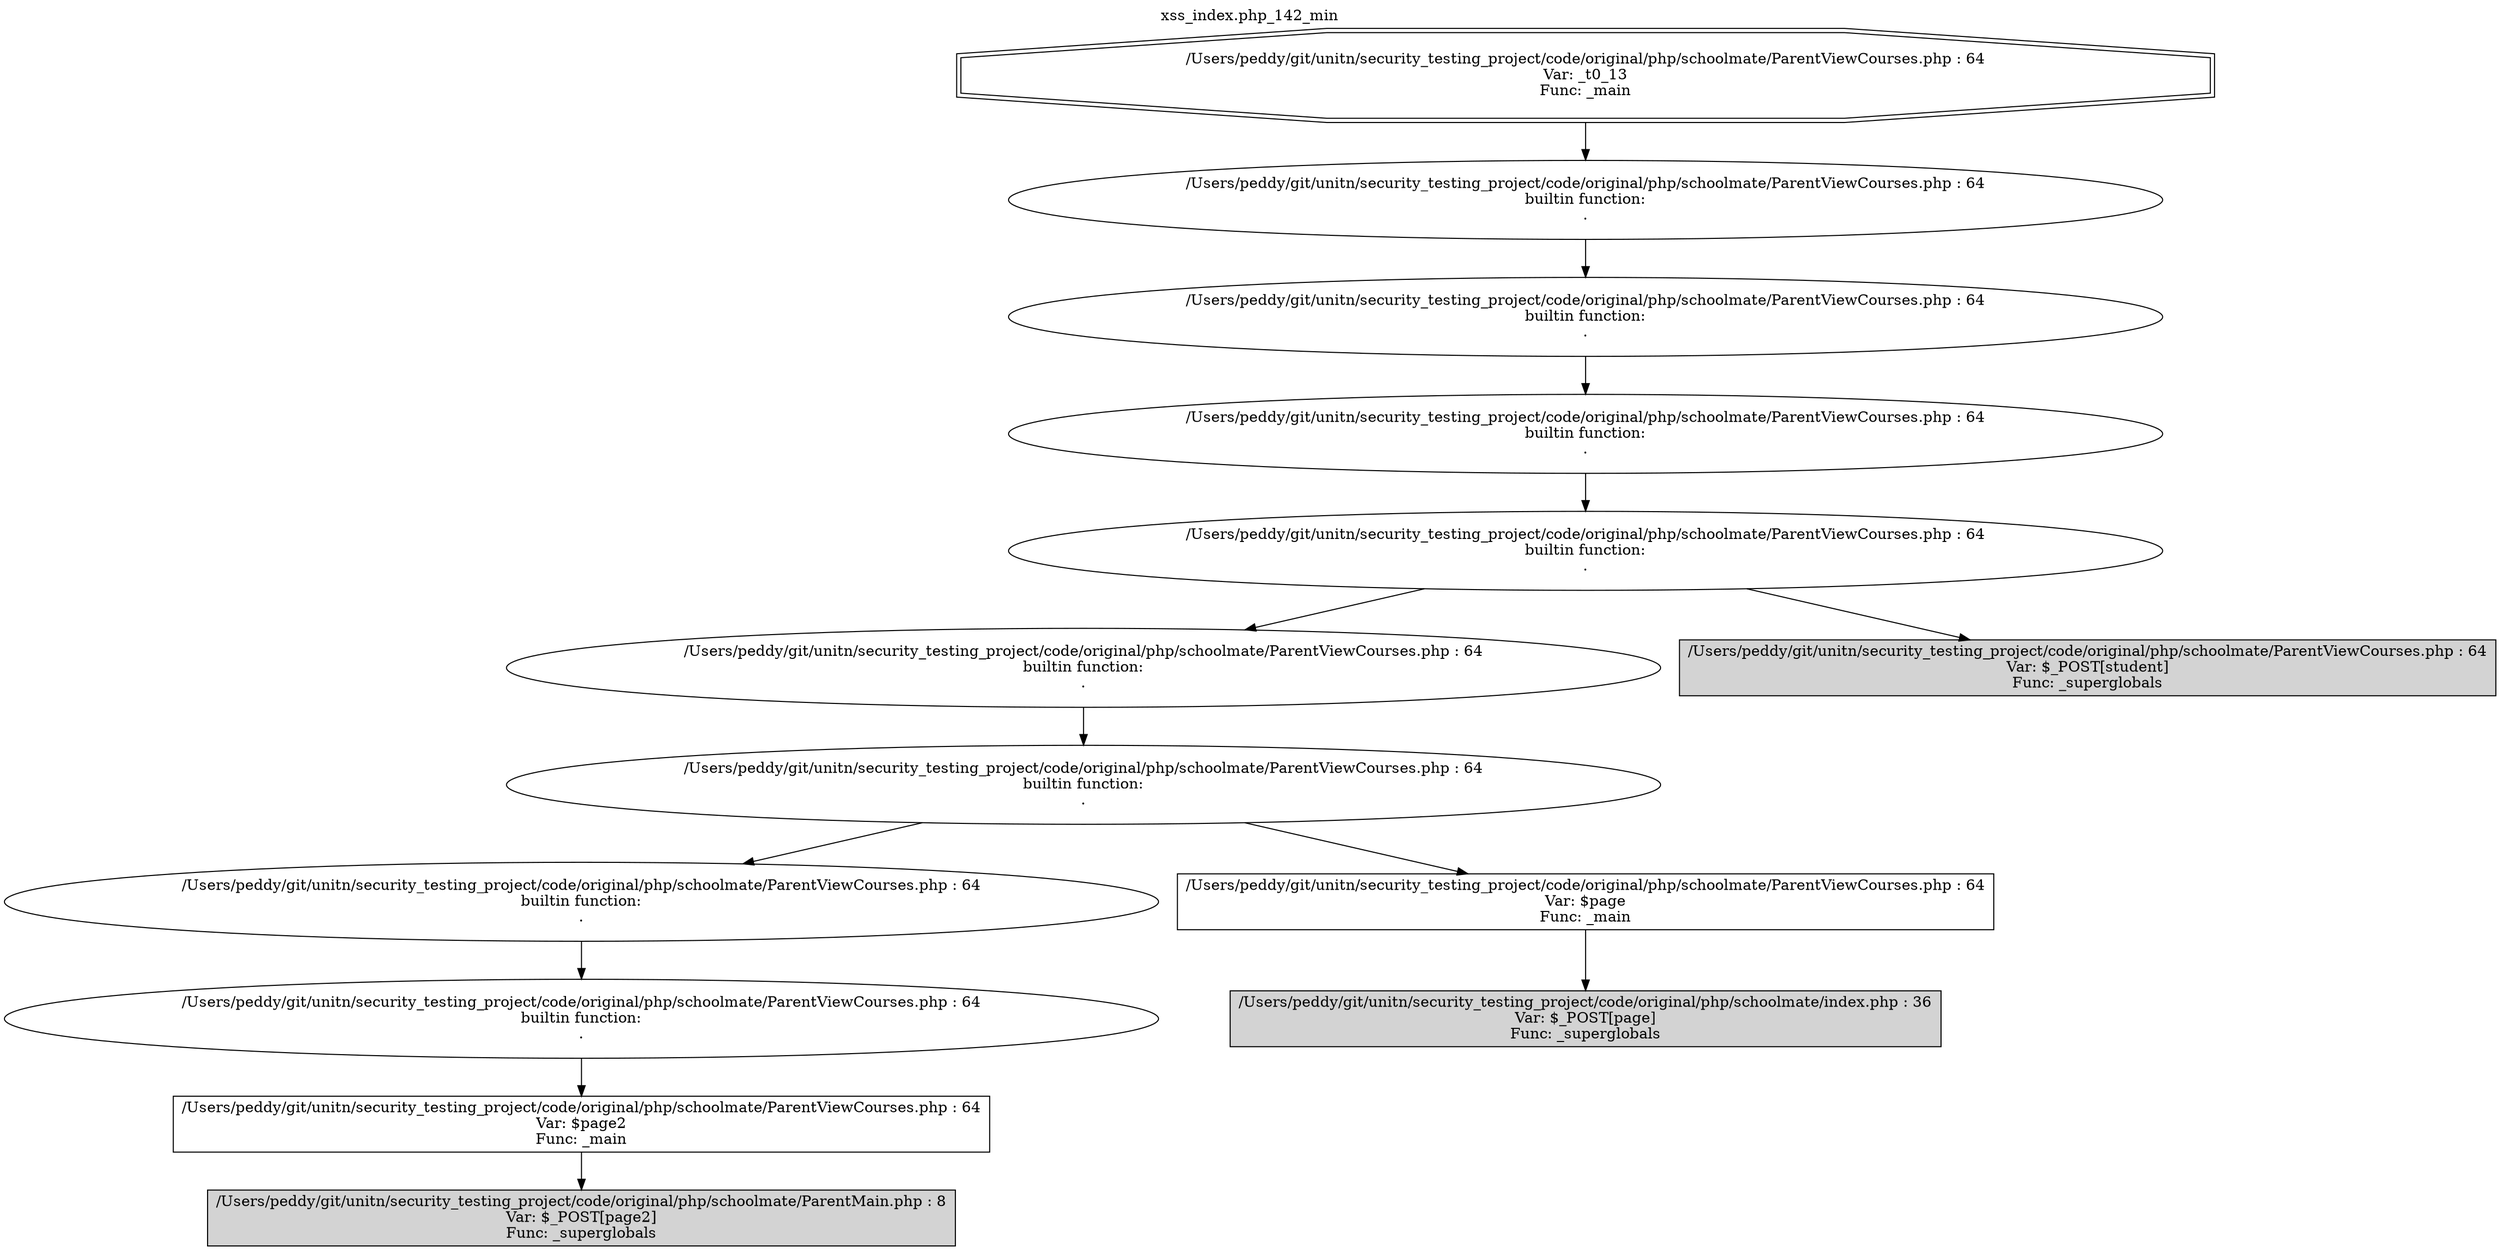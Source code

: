 digraph cfg {
  label="xss_index.php_142_min";
  labelloc=t;
  n1 [shape=doubleoctagon, label="/Users/peddy/git/unitn/security_testing_project/code/original/php/schoolmate/ParentViewCourses.php : 64\nVar: _t0_13\nFunc: _main\n"];
  n2 [shape=ellipse, label="/Users/peddy/git/unitn/security_testing_project/code/original/php/schoolmate/ParentViewCourses.php : 64\nbuiltin function:\n.\n"];
  n3 [shape=ellipse, label="/Users/peddy/git/unitn/security_testing_project/code/original/php/schoolmate/ParentViewCourses.php : 64\nbuiltin function:\n.\n"];
  n4 [shape=ellipse, label="/Users/peddy/git/unitn/security_testing_project/code/original/php/schoolmate/ParentViewCourses.php : 64\nbuiltin function:\n.\n"];
  n5 [shape=ellipse, label="/Users/peddy/git/unitn/security_testing_project/code/original/php/schoolmate/ParentViewCourses.php : 64\nbuiltin function:\n.\n"];
  n6 [shape=ellipse, label="/Users/peddy/git/unitn/security_testing_project/code/original/php/schoolmate/ParentViewCourses.php : 64\nbuiltin function:\n.\n"];
  n7 [shape=ellipse, label="/Users/peddy/git/unitn/security_testing_project/code/original/php/schoolmate/ParentViewCourses.php : 64\nbuiltin function:\n.\n"];
  n8 [shape=ellipse, label="/Users/peddy/git/unitn/security_testing_project/code/original/php/schoolmate/ParentViewCourses.php : 64\nbuiltin function:\n.\n"];
  n9 [shape=ellipse, label="/Users/peddy/git/unitn/security_testing_project/code/original/php/schoolmate/ParentViewCourses.php : 64\nbuiltin function:\n.\n"];
  n10 [shape=box, label="/Users/peddy/git/unitn/security_testing_project/code/original/php/schoolmate/ParentViewCourses.php : 64\nVar: $page2\nFunc: _main\n"];
  n11 [shape=box, label="/Users/peddy/git/unitn/security_testing_project/code/original/php/schoolmate/ParentMain.php : 8\nVar: $_POST[page2]\nFunc: _superglobals\n",style=filled];
  n12 [shape=box, label="/Users/peddy/git/unitn/security_testing_project/code/original/php/schoolmate/ParentViewCourses.php : 64\nVar: $page\nFunc: _main\n"];
  n13 [shape=box, label="/Users/peddy/git/unitn/security_testing_project/code/original/php/schoolmate/index.php : 36\nVar: $_POST[page]\nFunc: _superglobals\n",style=filled];
  n14 [shape=box, label="/Users/peddy/git/unitn/security_testing_project/code/original/php/schoolmate/ParentViewCourses.php : 64\nVar: $_POST[student]\nFunc: _superglobals\n",style=filled];
  n1 -> n2;
  n2 -> n3;
  n3 -> n4;
  n4 -> n5;
  n5 -> n6;
  n5 -> n14;
  n6 -> n7;
  n7 -> n8;
  n7 -> n12;
  n8 -> n9;
  n9 -> n10;
  n10 -> n11;
  n12 -> n13;
}

